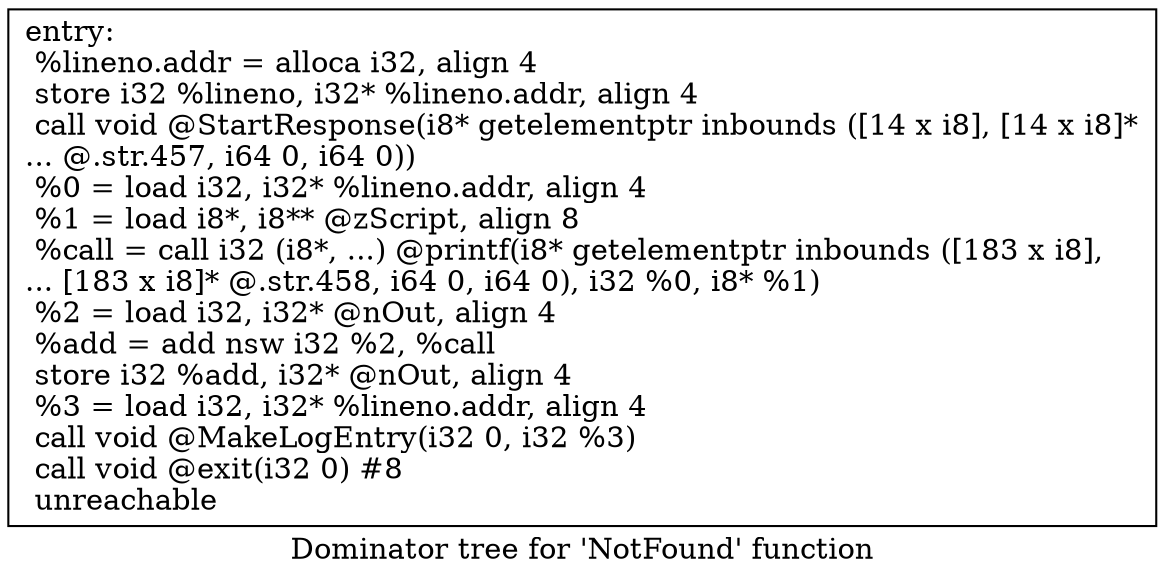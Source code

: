 digraph "Dominator tree for 'NotFound' function" {
	label="Dominator tree for 'NotFound' function";

	Node0xccda70 [shape=record,label="{entry:\l  %lineno.addr = alloca i32, align 4\l  store i32 %lineno, i32* %lineno.addr, align 4\l  call void @StartResponse(i8* getelementptr inbounds ([14 x i8], [14 x i8]*\l... @.str.457, i64 0, i64 0))\l  %0 = load i32, i32* %lineno.addr, align 4\l  %1 = load i8*, i8** @zScript, align 8\l  %call = call i32 (i8*, ...) @printf(i8* getelementptr inbounds ([183 x i8],\l... [183 x i8]* @.str.458, i64 0, i64 0), i32 %0, i8* %1)\l  %2 = load i32, i32* @nOut, align 4\l  %add = add nsw i32 %2, %call\l  store i32 %add, i32* @nOut, align 4\l  %3 = load i32, i32* %lineno.addr, align 4\l  call void @MakeLogEntry(i32 0, i32 %3)\l  call void @exit(i32 0) #8\l  unreachable\l}"];
}
